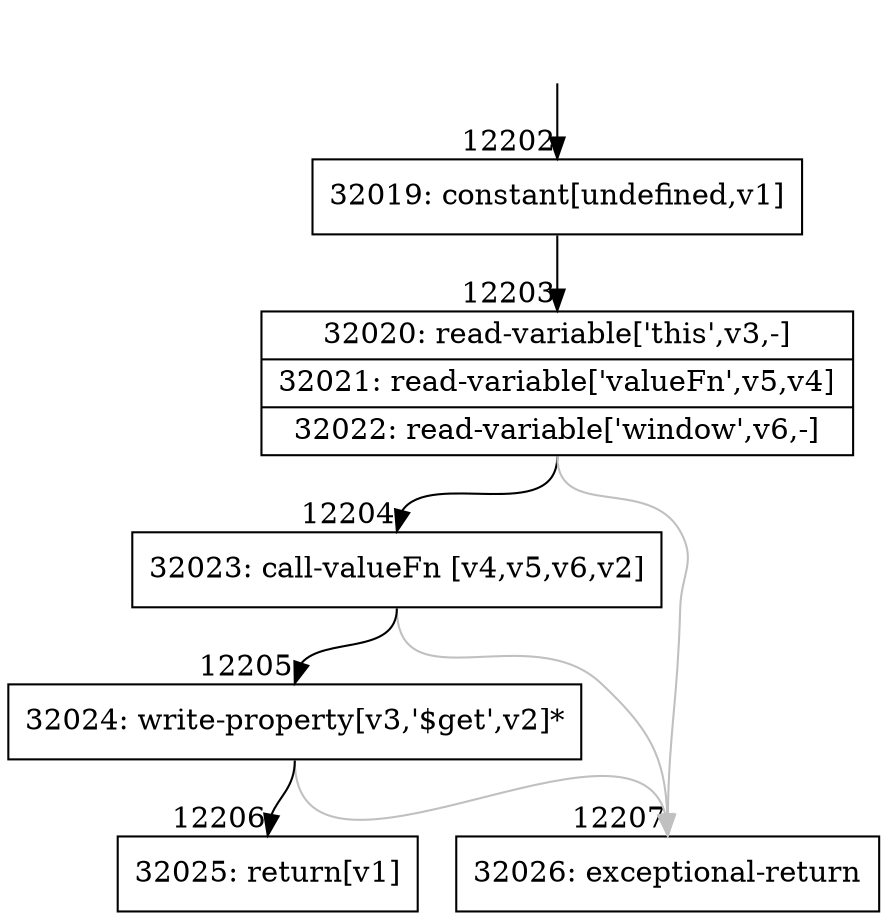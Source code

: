 digraph {
rankdir="TD"
BB_entry948[shape=none,label=""];
BB_entry948 -> BB12202 [tailport=s, headport=n, headlabel="    12202"]
BB12202 [shape=record label="{32019: constant[undefined,v1]}" ] 
BB12202 -> BB12203 [tailport=s, headport=n, headlabel="      12203"]
BB12203 [shape=record label="{32020: read-variable['this',v3,-]|32021: read-variable['valueFn',v5,v4]|32022: read-variable['window',v6,-]}" ] 
BB12203 -> BB12204 [tailport=s, headport=n, headlabel="      12204"]
BB12203 -> BB12207 [tailport=s, headport=n, color=gray, headlabel="      12207"]
BB12204 [shape=record label="{32023: call-valueFn [v4,v5,v6,v2]}" ] 
BB12204 -> BB12205 [tailport=s, headport=n, headlabel="      12205"]
BB12204 -> BB12207 [tailport=s, headport=n, color=gray]
BB12205 [shape=record label="{32024: write-property[v3,'$get',v2]*}" ] 
BB12205 -> BB12206 [tailport=s, headport=n, headlabel="      12206"]
BB12205 -> BB12207 [tailport=s, headport=n, color=gray]
BB12206 [shape=record label="{32025: return[v1]}" ] 
BB12207 [shape=record label="{32026: exceptional-return}" ] 
//#$~ 17900
}
